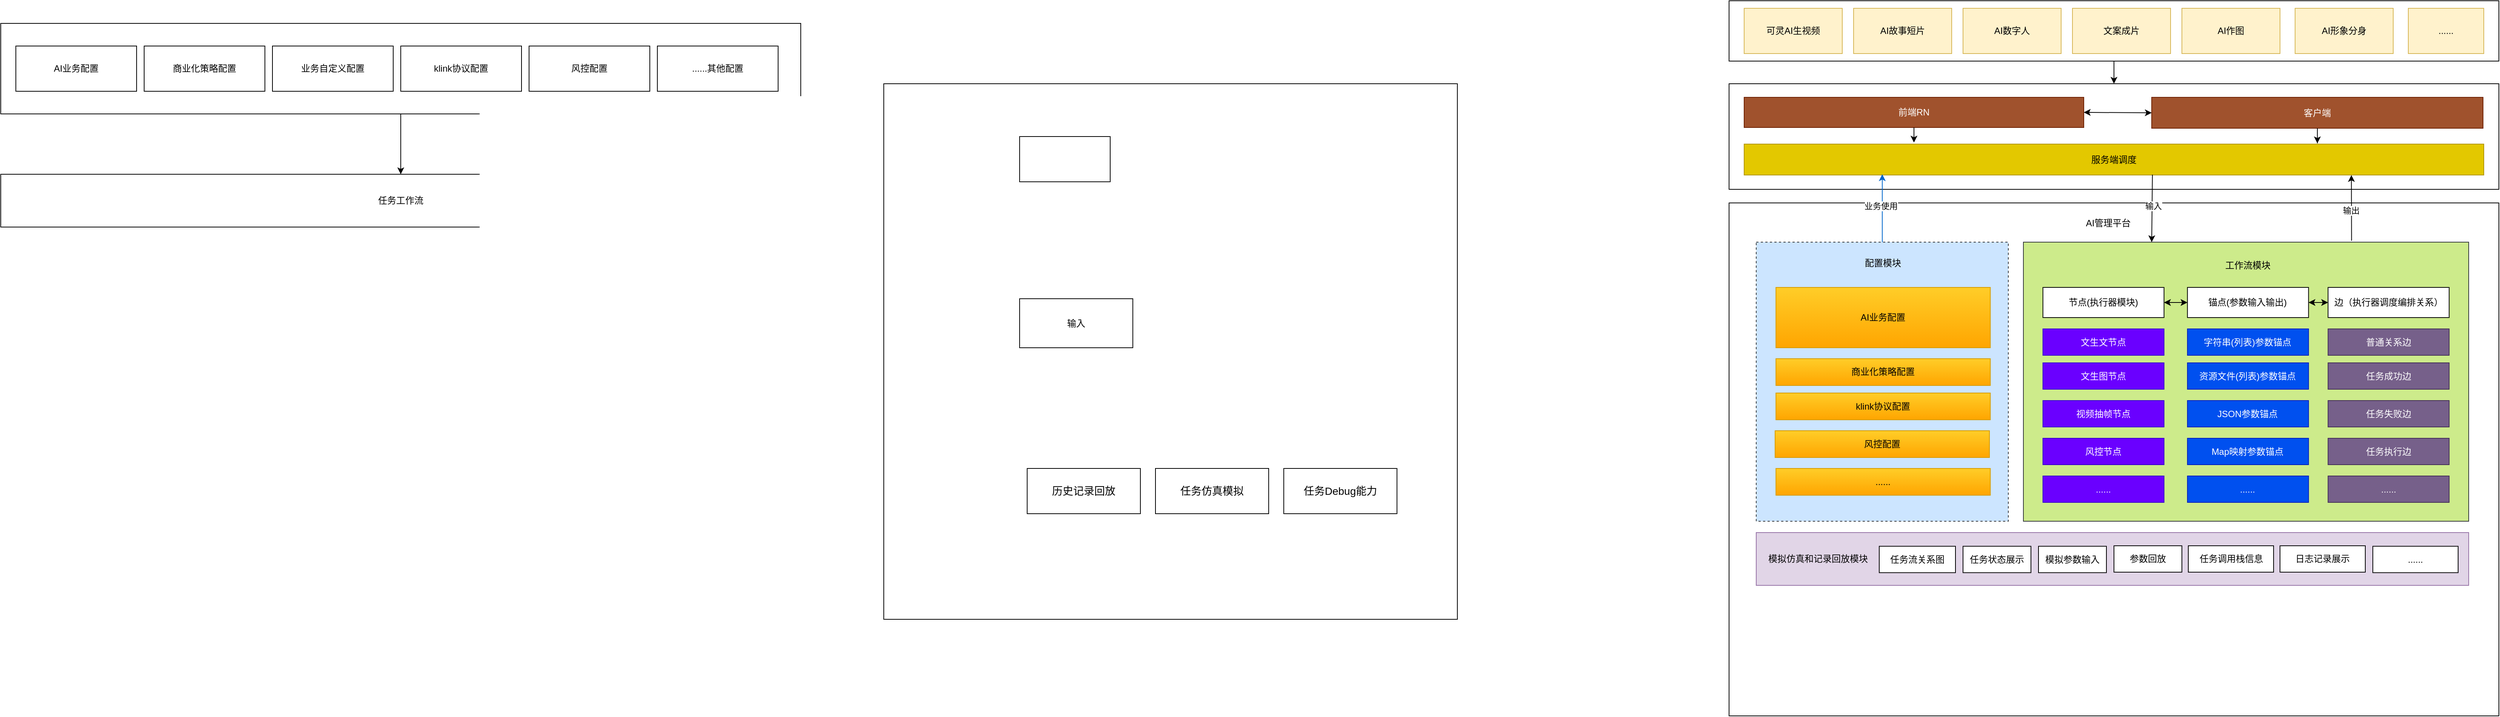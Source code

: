 <mxfile version="24.7.17">
  <diagram name="第 1 页" id="pAWTvNZDLCY3GigcubW4">
    <mxGraphModel dx="1129" dy="714" grid="1" gridSize="10" guides="1" tooltips="1" connect="1" arrows="1" fold="1" page="1" pageScale="1" pageWidth="827" pageHeight="1169" math="0" shadow="0">
      <root>
        <mxCell id="0" />
        <mxCell id="1" parent="0" />
        <mxCell id="-SrFhzklI3_z7_42w4xo-48" value="" style="rounded=0;whiteSpace=wrap;html=1;" parent="1" vertex="1">
          <mxGeometry x="2440" y="398" width="1020" height="680" as="geometry" />
        </mxCell>
        <mxCell id="BUo7MnpyOWrACCl7GvEu-11" style="edgeStyle=orthogonalEdgeStyle;rounded=0;orthogonalLoop=1;jettySize=auto;html=1;exitX=0.5;exitY=1;exitDx=0;exitDy=0;entryX=0.5;entryY=0;entryDx=0;entryDy=0;" parent="1" source="BUo7MnpyOWrACCl7GvEu-2" target="BUo7MnpyOWrACCl7GvEu-10" edge="1">
          <mxGeometry relative="1" as="geometry" />
        </mxCell>
        <mxCell id="BUo7MnpyOWrACCl7GvEu-2" value="" style="rounded=0;whiteSpace=wrap;html=1;" parent="1" vertex="1">
          <mxGeometry x="150" y="160" width="1060" height="120" as="geometry" />
        </mxCell>
        <mxCell id="BUo7MnpyOWrACCl7GvEu-3" value="AI业务配置" style="rounded=0;whiteSpace=wrap;html=1;" parent="1" vertex="1">
          <mxGeometry x="170" y="190" width="160" height="60" as="geometry" />
        </mxCell>
        <mxCell id="BUo7MnpyOWrACCl7GvEu-4" value="商业化策略配置" style="rounded=0;whiteSpace=wrap;html=1;" parent="1" vertex="1">
          <mxGeometry x="340" y="190" width="160" height="60" as="geometry" />
        </mxCell>
        <mxCell id="BUo7MnpyOWrACCl7GvEu-5" value="业务自定义配置" style="rounded=0;whiteSpace=wrap;html=1;" parent="1" vertex="1">
          <mxGeometry x="510" y="190" width="160" height="60" as="geometry" />
        </mxCell>
        <mxCell id="BUo7MnpyOWrACCl7GvEu-7" value="klink协议配置" style="rounded=0;whiteSpace=wrap;html=1;" parent="1" vertex="1">
          <mxGeometry x="680" y="190" width="160" height="60" as="geometry" />
        </mxCell>
        <mxCell id="BUo7MnpyOWrACCl7GvEu-8" value="风控配置" style="rounded=0;whiteSpace=wrap;html=1;" parent="1" vertex="1">
          <mxGeometry x="850" y="190" width="160" height="60" as="geometry" />
        </mxCell>
        <mxCell id="BUo7MnpyOWrACCl7GvEu-9" value="......&lt;span style=&quot;background-color: initial;&quot;&gt;其他配置&lt;/span&gt;" style="rounded=0;whiteSpace=wrap;html=1;" parent="1" vertex="1">
          <mxGeometry x="1020" y="190" width="160" height="60" as="geometry" />
        </mxCell>
        <mxCell id="BUo7MnpyOWrACCl7GvEu-10" value="任务工作流" style="rounded=0;whiteSpace=wrap;html=1;" parent="1" vertex="1">
          <mxGeometry x="150" y="360" width="1060" height="70" as="geometry" />
        </mxCell>
        <mxCell id="-SrFhzklI3_z7_42w4xo-2" value="&lt;span style=&quot;color: rgba(0, 0, 0, 0); font-family: monospace; font-size: 0px; text-align: start; text-wrap: nowrap;&quot;&gt;%3CmxGraphModel%3E%3Croot%3E%3CmxCell%20id%3D%220%22%2F%3E%3CmxCell%20id%3D%221%22%20parent%3D%220%22%2F%3E%3CmxCell%20id%3D%222%22%20value%3D%22%22%20style%3D%22rounded%3D0%3BwhiteSpace%3Dwrap%3Bhtml%3D1%3B%22%20vertex%3D%221%22%20parent%3D%221%22%3E%3CmxGeometry%20x%3D%221500%22%20y%3D%22310%22%20width%3D%22120%22%20height%3D%2260%22%20as%3D%22geometry%22%2F%3E%3C%2FmxCell%3E%3C%2Froot%3E%3C%2FmxGraphModel%3E&lt;/span&gt;" style="rounded=0;whiteSpace=wrap;html=1;" parent="1" vertex="1">
          <mxGeometry x="1320" y="240" width="760" height="710" as="geometry" />
        </mxCell>
        <mxCell id="-SrFhzklI3_z7_42w4xo-3" value="" style="rounded=0;whiteSpace=wrap;html=1;" parent="1" vertex="1">
          <mxGeometry x="1500" y="310" width="120" height="60" as="geometry" />
        </mxCell>
        <mxCell id="-SrFhzklI3_z7_42w4xo-4" value="输入" style="rounded=0;whiteSpace=wrap;html=1;" parent="1" vertex="1">
          <mxGeometry x="1500" y="525" width="150" height="65" as="geometry" />
        </mxCell>
        <mxCell id="-SrFhzklI3_z7_42w4xo-5" value="历史记录回放" style="rounded=0;whiteSpace=wrap;html=1;fontSize=14;" parent="1" vertex="1">
          <mxGeometry x="1510" y="750" width="150" height="60" as="geometry" />
        </mxCell>
        <mxCell id="-SrFhzklI3_z7_42w4xo-6" value="任务仿真模拟" style="rounded=0;whiteSpace=wrap;html=1;fontSize=14;" parent="1" vertex="1">
          <mxGeometry x="1680" y="750" width="150" height="60" as="geometry" />
        </mxCell>
        <mxCell id="-SrFhzklI3_z7_42w4xo-7" value="任务Debug能力" style="rounded=0;whiteSpace=wrap;html=1;fontSize=14;" parent="1" vertex="1">
          <mxGeometry x="1850" y="750" width="150" height="60" as="geometry" />
        </mxCell>
        <mxCell id="-SrFhzklI3_z7_42w4xo-40" value="" style="rounded=0;whiteSpace=wrap;html=1;" parent="1" vertex="1">
          <mxGeometry x="2440" y="240" width="1020" height="140" as="geometry" />
        </mxCell>
        <mxCell id="-SrFhzklI3_z7_42w4xo-49" value="" style="group" parent="1" vertex="1" connectable="0">
          <mxGeometry x="2830" y="450" width="590" height="370" as="geometry" />
        </mxCell>
        <mxCell id="-SrFhzklI3_z7_42w4xo-31" value="" style="rounded=0;whiteSpace=wrap;html=1;fillColor=#cdeb8b;strokeColor=#36393d;" parent="-SrFhzklI3_z7_42w4xo-49" vertex="1">
          <mxGeometry width="590.0" height="370" as="geometry" />
        </mxCell>
        <mxCell id="-SrFhzklI3_z7_42w4xo-12" value="节点(执行器模块)" style="whiteSpace=wrap;html=1;" parent="-SrFhzklI3_z7_42w4xo-49" vertex="1">
          <mxGeometry x="25.877" y="60" width="160.439" height="40" as="geometry" />
        </mxCell>
        <mxCell id="-SrFhzklI3_z7_42w4xo-13" value="锚点(参数输入输出)" style="whiteSpace=wrap;html=1;" parent="-SrFhzklI3_z7_42w4xo-49" vertex="1">
          <mxGeometry x="217.368" y="60" width="160.439" height="40" as="geometry" />
        </mxCell>
        <mxCell id="-SrFhzklI3_z7_42w4xo-14" value="边（执行器调度编排关系）" style="whiteSpace=wrap;html=1;" parent="-SrFhzklI3_z7_42w4xo-49" vertex="1">
          <mxGeometry x="403.684" y="60" width="160.439" height="40" as="geometry" />
        </mxCell>
        <mxCell id="-SrFhzklI3_z7_42w4xo-16" value="文生文节点" style="rounded=0;whiteSpace=wrap;html=1;labelBackgroundColor=none;fillColor=#6a00ff;strokeColor=#3700CC;fontColor=#ffffff;" parent="-SrFhzklI3_z7_42w4xo-49" vertex="1">
          <mxGeometry x="25.877" y="115" width="160.439" height="35" as="geometry" />
        </mxCell>
        <mxCell id="-SrFhzklI3_z7_42w4xo-17" value="文生图&lt;span style=&quot;background-color: initial;&quot;&gt;节点&lt;/span&gt;" style="rounded=0;whiteSpace=wrap;html=1;fillColor=#6a00ff;fontColor=#ffffff;strokeColor=#3700CC;" parent="-SrFhzklI3_z7_42w4xo-49" vertex="1">
          <mxGeometry x="25.877" y="160" width="160.439" height="35" as="geometry" />
        </mxCell>
        <mxCell id="-SrFhzklI3_z7_42w4xo-18" value="&lt;span style=&quot;background-color: initial;&quot;&gt;风控节点&lt;/span&gt;" style="rounded=0;whiteSpace=wrap;html=1;fillColor=#6a00ff;fontColor=#ffffff;strokeColor=#3700CC;" parent="-SrFhzklI3_z7_42w4xo-49" vertex="1">
          <mxGeometry x="25.877" y="260" width="160.439" height="35" as="geometry" />
        </mxCell>
        <mxCell id="-SrFhzklI3_z7_42w4xo-19" value="视频抽帧节点" style="rounded=0;whiteSpace=wrap;html=1;fillColor=#6a00ff;fontColor=#ffffff;strokeColor=#3700CC;" parent="-SrFhzklI3_z7_42w4xo-49" vertex="1">
          <mxGeometry x="25.877" y="210" width="160.439" height="35" as="geometry" />
        </mxCell>
        <mxCell id="-SrFhzklI3_z7_42w4xo-20" value="......" style="rounded=0;whiteSpace=wrap;html=1;fillColor=#6a00ff;fontColor=#ffffff;strokeColor=#3700CC;" parent="-SrFhzklI3_z7_42w4xo-49" vertex="1">
          <mxGeometry x="25.877" y="310" width="160.439" height="35" as="geometry" />
        </mxCell>
        <mxCell id="-SrFhzklI3_z7_42w4xo-21" value="字符串(列表)参数锚点" style="rounded=0;whiteSpace=wrap;html=1;labelBackgroundColor=none;fillColor=#0050ef;strokeColor=#001DBC;fontColor=#ffffff;" parent="-SrFhzklI3_z7_42w4xo-49" vertex="1">
          <mxGeometry x="217.368" y="115" width="160.439" height="35" as="geometry" />
        </mxCell>
        <mxCell id="-SrFhzklI3_z7_42w4xo-22" value="资源文件(列表)参数锚点" style="rounded=0;whiteSpace=wrap;html=1;labelBackgroundColor=none;fillColor=#0050ef;strokeColor=#001DBC;fontColor=#ffffff;" parent="-SrFhzklI3_z7_42w4xo-49" vertex="1">
          <mxGeometry x="217.368" y="160" width="160.439" height="35" as="geometry" />
        </mxCell>
        <mxCell id="-SrFhzklI3_z7_42w4xo-23" value="JSON参数锚点" style="rounded=0;whiteSpace=wrap;html=1;labelBackgroundColor=none;fillColor=#0050ef;strokeColor=#001DBC;fontColor=#ffffff;" parent="-SrFhzklI3_z7_42w4xo-49" vertex="1">
          <mxGeometry x="217.368" y="210" width="160.439" height="35" as="geometry" />
        </mxCell>
        <mxCell id="-SrFhzklI3_z7_42w4xo-24" value="Map映射参数锚点" style="rounded=0;whiteSpace=wrap;html=1;labelBackgroundColor=none;fillColor=#0050ef;strokeColor=#001DBC;fontColor=#ffffff;" parent="-SrFhzklI3_z7_42w4xo-49" vertex="1">
          <mxGeometry x="217.368" y="260" width="160.439" height="35" as="geometry" />
        </mxCell>
        <mxCell id="-SrFhzklI3_z7_42w4xo-25" value="......" style="rounded=0;whiteSpace=wrap;html=1;labelBackgroundColor=none;fillColor=#0050ef;strokeColor=#001DBC;fontColor=#ffffff;" parent="-SrFhzklI3_z7_42w4xo-49" vertex="1">
          <mxGeometry x="217.368" y="310" width="160.439" height="35" as="geometry" />
        </mxCell>
        <mxCell id="-SrFhzklI3_z7_42w4xo-26" value="普通关系边" style="rounded=0;whiteSpace=wrap;html=1;labelBackgroundColor=none;fillColor=#76608a;strokeColor=#432D57;fontColor=#ffffff;" parent="-SrFhzklI3_z7_42w4xo-49" vertex="1">
          <mxGeometry x="403.684" y="115" width="160.439" height="35" as="geometry" />
        </mxCell>
        <mxCell id="-SrFhzklI3_z7_42w4xo-27" value="任务成功边" style="rounded=0;whiteSpace=wrap;html=1;labelBackgroundColor=none;fillColor=#76608a;strokeColor=#432D57;fontColor=#ffffff;" parent="-SrFhzklI3_z7_42w4xo-49" vertex="1">
          <mxGeometry x="403.684" y="160" width="160.439" height="35" as="geometry" />
        </mxCell>
        <mxCell id="-SrFhzklI3_z7_42w4xo-28" value="任务失败边" style="rounded=0;whiteSpace=wrap;html=1;labelBackgroundColor=none;fillColor=#76608a;strokeColor=#432D57;fontColor=#ffffff;" parent="-SrFhzklI3_z7_42w4xo-49" vertex="1">
          <mxGeometry x="403.684" y="210" width="160.439" height="35" as="geometry" />
        </mxCell>
        <mxCell id="-SrFhzklI3_z7_42w4xo-29" value="任务执行边" style="rounded=0;whiteSpace=wrap;html=1;labelBackgroundColor=none;fillColor=#76608a;strokeColor=#432D57;fontColor=#ffffff;" parent="-SrFhzklI3_z7_42w4xo-49" vertex="1">
          <mxGeometry x="403.684" y="260" width="160.439" height="35" as="geometry" />
        </mxCell>
        <mxCell id="-SrFhzklI3_z7_42w4xo-30" value="......" style="rounded=0;whiteSpace=wrap;html=1;labelBackgroundColor=none;fillColor=#76608a;strokeColor=#432D57;fontColor=#ffffff;" parent="-SrFhzklI3_z7_42w4xo-49" vertex="1">
          <mxGeometry x="403.684" y="310" width="160.439" height="35" as="geometry" />
        </mxCell>
        <mxCell id="-SrFhzklI3_z7_42w4xo-36" value="" style="endArrow=classic;startArrow=classic;html=1;rounded=0;exitX=1;exitY=0.5;exitDx=0;exitDy=0;entryX=0;entryY=0.5;entryDx=0;entryDy=0;" parent="-SrFhzklI3_z7_42w4xo-49" source="-SrFhzklI3_z7_42w4xo-12" target="-SrFhzklI3_z7_42w4xo-13" edge="1">
          <mxGeometry width="50" height="50" relative="1" as="geometry">
            <mxPoint x="155.263" y="240" as="sourcePoint" />
            <mxPoint x="207.018" y="190" as="targetPoint" />
          </mxGeometry>
        </mxCell>
        <mxCell id="-SrFhzklI3_z7_42w4xo-38" value="" style="endArrow=classic;startArrow=classic;html=1;rounded=0;entryX=0;entryY=0.5;entryDx=0;entryDy=0;exitX=1;exitY=0.5;exitDx=0;exitDy=0;" parent="-SrFhzklI3_z7_42w4xo-49" source="-SrFhzklI3_z7_42w4xo-13" target="-SrFhzklI3_z7_42w4xo-14" edge="1">
          <mxGeometry width="50" height="50" relative="1" as="geometry">
            <mxPoint x="155.263" y="240" as="sourcePoint" />
            <mxPoint x="207.018" y="190" as="targetPoint" />
          </mxGeometry>
        </mxCell>
        <mxCell id="-SrFhzklI3_z7_42w4xo-45" value="工作流模块" style="text;html=1;align=center;verticalAlign=middle;whiteSpace=wrap;rounded=0;" parent="-SrFhzklI3_z7_42w4xo-49" vertex="1">
          <mxGeometry x="251.009" y="16" width="93.158" height="30" as="geometry" />
        </mxCell>
        <mxCell id="tTXryV7e1G7Z4Q3oJ_ys-9" value="服务端调度" style="rounded=0;whiteSpace=wrap;html=1;fillColor=#e3c800;strokeColor=#B09500;fontColor=#000000;" vertex="1" parent="1">
          <mxGeometry x="2460" y="320" width="980" height="41" as="geometry" />
        </mxCell>
        <mxCell id="tTXryV7e1G7Z4Q3oJ_ys-15" value="前端RN" style="rounded=0;whiteSpace=wrap;html=1;fillColor=#a0522d;strokeColor=#6D1F00;fontColor=#ffffff;" vertex="1" parent="1">
          <mxGeometry x="2460" y="258" width="450" height="40" as="geometry" />
        </mxCell>
        <mxCell id="tTXryV7e1G7Z4Q3oJ_ys-16" value="客户端" style="rounded=0;whiteSpace=wrap;html=1;fillColor=#a0522d;fontColor=#ffffff;strokeColor=#6D1F00;" vertex="1" parent="1">
          <mxGeometry x="3000" y="258" width="439" height="41" as="geometry" />
        </mxCell>
        <mxCell id="tTXryV7e1G7Z4Q3oJ_ys-18" value="" style="endArrow=classic;startArrow=classic;html=1;rounded=0;exitX=1;exitY=0.5;exitDx=0;exitDy=0;entryX=0;entryY=0.5;entryDx=0;entryDy=0;" edge="1" parent="1" source="tTXryV7e1G7Z4Q3oJ_ys-15" target="tTXryV7e1G7Z4Q3oJ_ys-16">
          <mxGeometry width="50" height="50" relative="1" as="geometry">
            <mxPoint x="2880" y="304" as="sourcePoint" />
            <mxPoint x="3000" y="279" as="targetPoint" />
          </mxGeometry>
        </mxCell>
        <mxCell id="tTXryV7e1G7Z4Q3oJ_ys-21" style="edgeStyle=orthogonalEdgeStyle;rounded=0;orthogonalLoop=1;jettySize=auto;html=1;entryX=0.229;entryY=-0.057;entryDx=0;entryDy=0;entryPerimeter=0;" edge="1" parent="1" source="tTXryV7e1G7Z4Q3oJ_ys-15" target="tTXryV7e1G7Z4Q3oJ_ys-9">
          <mxGeometry relative="1" as="geometry">
            <mxPoint x="2685" y="310" as="targetPoint" />
          </mxGeometry>
        </mxCell>
        <mxCell id="tTXryV7e1G7Z4Q3oJ_ys-22" style="edgeStyle=orthogonalEdgeStyle;rounded=0;orthogonalLoop=1;jettySize=auto;html=1;entryX=0.775;entryY=-0.025;entryDx=0;entryDy=0;entryPerimeter=0;" edge="1" parent="1" source="tTXryV7e1G7Z4Q3oJ_ys-16" target="tTXryV7e1G7Z4Q3oJ_ys-9">
          <mxGeometry relative="1" as="geometry" />
        </mxCell>
        <mxCell id="tTXryV7e1G7Z4Q3oJ_ys-24" value="AI管理平台" style="text;html=1;align=center;verticalAlign=middle;whiteSpace=wrap;rounded=0;" vertex="1" parent="1">
          <mxGeometry x="2890" y="410" width="105" height="30" as="geometry" />
        </mxCell>
        <mxCell id="tTXryV7e1G7Z4Q3oJ_ys-3" value="" style="rounded=0;whiteSpace=wrap;html=1;dashed=1;fillColor=#cce5ff;strokeColor=#36393d;" vertex="1" parent="1">
          <mxGeometry x="2476" y="450" width="334.0" height="370" as="geometry" />
        </mxCell>
        <mxCell id="tTXryV7e1G7Z4Q3oJ_ys-4" value="商业化策略配置" style="rounded=0;whiteSpace=wrap;html=1;fillColor=#ffcd28;gradientColor=#ffa500;strokeColor=#d79b00;" vertex="1" parent="1">
          <mxGeometry x="2502.129" y="604.5" width="284.014" height="35.5" as="geometry" />
        </mxCell>
        <mxCell id="tTXryV7e1G7Z4Q3oJ_ys-5" value="配置模块" style="text;html=1;align=center;verticalAlign=middle;whiteSpace=wrap;rounded=0;" vertex="1" parent="1">
          <mxGeometry x="2610.054" y="463" width="68.163" height="30" as="geometry" />
        </mxCell>
        <mxCell id="tTXryV7e1G7Z4Q3oJ_ys-6" value="AI业务配置" style="rounded=0;whiteSpace=wrap;html=1;fillColor=#ffcd28;strokeColor=#d79b00;gradientColor=#ffa500;" vertex="1" parent="1">
          <mxGeometry x="2502.129" y="510" width="284.014" height="80" as="geometry" />
        </mxCell>
        <mxCell id="tTXryV7e1G7Z4Q3oJ_ys-19" value="klink协议配置" style="rounded=0;whiteSpace=wrap;html=1;fillColor=#ffcd28;gradientColor=#ffa500;strokeColor=#d79b00;" vertex="1" parent="1">
          <mxGeometry x="2502.129" y="650" width="284.014" height="35.5" as="geometry" />
        </mxCell>
        <mxCell id="tTXryV7e1G7Z4Q3oJ_ys-20" value="风控配置" style="rounded=0;whiteSpace=wrap;html=1;fillColor=#ffcd28;strokeColor=#d79b00;gradientColor=#ffa500;" vertex="1" parent="1">
          <mxGeometry x="2500.993" y="700" width="284.014" height="35.5" as="geometry" />
        </mxCell>
        <mxCell id="tTXryV7e1G7Z4Q3oJ_ys-35" value="......" style="rounded=0;whiteSpace=wrap;html=1;fillColor=#ffcd28;strokeColor=#d79b00;gradientColor=#ffa500;" vertex="1" parent="1">
          <mxGeometry x="2502.133" y="750" width="284.014" height="35.5" as="geometry" />
        </mxCell>
        <mxCell id="tTXryV7e1G7Z4Q3oJ_ys-36" style="edgeStyle=orthogonalEdgeStyle;rounded=0;orthogonalLoop=1;jettySize=auto;html=1;strokeColor=#0066CC;" edge="1" parent="1" source="tTXryV7e1G7Z4Q3oJ_ys-3">
          <mxGeometry relative="1" as="geometry">
            <mxPoint x="2643" y="360" as="targetPoint" />
          </mxGeometry>
        </mxCell>
        <mxCell id="tTXryV7e1G7Z4Q3oJ_ys-37" value="业务使用" style="edgeLabel;html=1;align=center;verticalAlign=middle;resizable=0;points=[];" vertex="1" connectable="0" parent="tTXryV7e1G7Z4Q3oJ_ys-36">
          <mxGeometry x="0.069" y="3" relative="1" as="geometry">
            <mxPoint as="offset" />
          </mxGeometry>
        </mxCell>
        <mxCell id="tTXryV7e1G7Z4Q3oJ_ys-46" style="edgeStyle=orthogonalEdgeStyle;rounded=0;orthogonalLoop=1;jettySize=auto;html=1;entryX=0.5;entryY=0;entryDx=0;entryDy=0;" edge="1" parent="1" source="tTXryV7e1G7Z4Q3oJ_ys-38" target="-SrFhzklI3_z7_42w4xo-40">
          <mxGeometry relative="1" as="geometry" />
        </mxCell>
        <mxCell id="tTXryV7e1G7Z4Q3oJ_ys-38" value="" style="rounded=0;whiteSpace=wrap;html=1;" vertex="1" parent="1">
          <mxGeometry x="2440" y="130" width="1020" height="80" as="geometry" />
        </mxCell>
        <mxCell id="tTXryV7e1G7Z4Q3oJ_ys-39" value="可灵AI生视频" style="rounded=0;whiteSpace=wrap;html=1;fillColor=#fff2cc;strokeColor=#d6b656;" vertex="1" parent="1">
          <mxGeometry x="2460" y="140" width="130" height="60" as="geometry" />
        </mxCell>
        <mxCell id="tTXryV7e1G7Z4Q3oJ_ys-40" value="AI故事短片" style="rounded=0;whiteSpace=wrap;html=1;fillColor=#fff2cc;strokeColor=#d6b656;" vertex="1" parent="1">
          <mxGeometry x="2605" y="140" width="130" height="60" as="geometry" />
        </mxCell>
        <mxCell id="tTXryV7e1G7Z4Q3oJ_ys-41" value="AI数字人" style="rounded=0;whiteSpace=wrap;html=1;fillColor=#fff2cc;strokeColor=#d6b656;" vertex="1" parent="1">
          <mxGeometry x="2750" y="140" width="130" height="60" as="geometry" />
        </mxCell>
        <mxCell id="tTXryV7e1G7Z4Q3oJ_ys-42" value="文案成片" style="rounded=0;whiteSpace=wrap;html=1;fillColor=#fff2cc;strokeColor=#d6b656;" vertex="1" parent="1">
          <mxGeometry x="2895" y="140" width="130" height="60" as="geometry" />
        </mxCell>
        <mxCell id="tTXryV7e1G7Z4Q3oJ_ys-43" value="AI作图" style="rounded=0;whiteSpace=wrap;html=1;fillColor=#fff2cc;strokeColor=#d6b656;" vertex="1" parent="1">
          <mxGeometry x="3040" y="140" width="130" height="60" as="geometry" />
        </mxCell>
        <mxCell id="tTXryV7e1G7Z4Q3oJ_ys-44" value="AI形象分身" style="rounded=0;whiteSpace=wrap;html=1;fillColor=#fff2cc;strokeColor=#d6b656;" vertex="1" parent="1">
          <mxGeometry x="3190" y="140" width="130" height="60" as="geometry" />
        </mxCell>
        <mxCell id="tTXryV7e1G7Z4Q3oJ_ys-45" value="......" style="rounded=0;whiteSpace=wrap;html=1;fillColor=#fff2cc;strokeColor=#d6b656;" vertex="1" parent="1">
          <mxGeometry x="3340" y="140" width="100" height="60" as="geometry" />
        </mxCell>
        <mxCell id="tTXryV7e1G7Z4Q3oJ_ys-47" value="" style="endArrow=classic;html=1;rounded=0;exitX=0.552;exitY=0.987;exitDx=0;exitDy=0;exitPerimeter=0;" edge="1" parent="1" source="tTXryV7e1G7Z4Q3oJ_ys-9">
          <mxGeometry width="50" height="50" relative="1" as="geometry">
            <mxPoint x="3010" y="530" as="sourcePoint" />
            <mxPoint x="3000" y="450" as="targetPoint" />
          </mxGeometry>
        </mxCell>
        <mxCell id="tTXryV7e1G7Z4Q3oJ_ys-48" value="输入" style="edgeLabel;html=1;align=center;verticalAlign=middle;resizable=0;points=[];" vertex="1" connectable="0" parent="tTXryV7e1G7Z4Q3oJ_ys-47">
          <mxGeometry x="-0.076" y="1" relative="1" as="geometry">
            <mxPoint as="offset" />
          </mxGeometry>
        </mxCell>
        <mxCell id="tTXryV7e1G7Z4Q3oJ_ys-50" value="" style="endArrow=classic;html=1;rounded=0;entryX=0.821;entryY=1.002;entryDx=0;entryDy=0;entryPerimeter=0;exitX=0.737;exitY=-0.005;exitDx=0;exitDy=0;exitPerimeter=0;" edge="1" parent="1" source="-SrFhzklI3_z7_42w4xo-31" target="tTXryV7e1G7Z4Q3oJ_ys-9">
          <mxGeometry width="50" height="50" relative="1" as="geometry">
            <mxPoint x="3260" y="450" as="sourcePoint" />
            <mxPoint x="3280" y="460" as="targetPoint" />
          </mxGeometry>
        </mxCell>
        <mxCell id="tTXryV7e1G7Z4Q3oJ_ys-51" value="输出" style="edgeLabel;html=1;align=center;verticalAlign=middle;resizable=0;points=[];" vertex="1" connectable="0" parent="tTXryV7e1G7Z4Q3oJ_ys-50">
          <mxGeometry x="-0.076" y="1" relative="1" as="geometry">
            <mxPoint as="offset" />
          </mxGeometry>
        </mxCell>
        <mxCell id="-SrFhzklI3_z7_42w4xo-50" value="" style="rounded=0;whiteSpace=wrap;html=1;fillColor=#e1d5e7;strokeColor=#9673a6;" parent="1" vertex="1">
          <mxGeometry x="2476" y="835" width="944" height="70" as="geometry" />
        </mxCell>
        <mxCell id="-SrFhzklI3_z7_42w4xo-51" value="模拟参数输入" style="rounded=0;whiteSpace=wrap;html=1;" parent="1" vertex="1">
          <mxGeometry x="2850" y="853.17" width="90" height="35" as="geometry" />
        </mxCell>
        <mxCell id="-SrFhzklI3_z7_42w4xo-52" value="模拟仿真和记录回放模块" style="text;html=1;align=center;verticalAlign=middle;whiteSpace=wrap;rounded=0;" parent="1" vertex="1">
          <mxGeometry x="2490" y="853.17" width="136" height="34.33" as="geometry" />
        </mxCell>
        <mxCell id="-SrFhzklI3_z7_42w4xo-53" value="任务状态展示" style="rounded=0;whiteSpace=wrap;html=1;" parent="1" vertex="1">
          <mxGeometry x="2750" y="853.17" width="90" height="35" as="geometry" />
        </mxCell>
        <mxCell id="tTXryV7e1G7Z4Q3oJ_ys-2" value="任务流关系图" style="rounded=0;whiteSpace=wrap;html=1;" vertex="1" parent="1">
          <mxGeometry x="2639" y="853.17" width="101" height="35" as="geometry" />
        </mxCell>
        <mxCell id="tTXryV7e1G7Z4Q3oJ_ys-52" value="参数回放" style="rounded=0;whiteSpace=wrap;html=1;" vertex="1" parent="1">
          <mxGeometry x="2950" y="852.5" width="90" height="35" as="geometry" />
        </mxCell>
        <mxCell id="tTXryV7e1G7Z4Q3oJ_ys-60" value="任务调用栈信息" style="rounded=0;whiteSpace=wrap;html=1;" vertex="1" parent="1">
          <mxGeometry x="3048.5" y="852.5" width="113" height="35" as="geometry" />
        </mxCell>
        <mxCell id="tTXryV7e1G7Z4Q3oJ_ys-61" value="日志记录展示" style="rounded=0;whiteSpace=wrap;html=1;" vertex="1" parent="1">
          <mxGeometry x="3170" y="852.5" width="113" height="35" as="geometry" />
        </mxCell>
        <mxCell id="tTXryV7e1G7Z4Q3oJ_ys-64" value="......" style="rounded=0;whiteSpace=wrap;html=1;" vertex="1" parent="1">
          <mxGeometry x="3293" y="853.17" width="113" height="35" as="geometry" />
        </mxCell>
      </root>
    </mxGraphModel>
  </diagram>
</mxfile>
